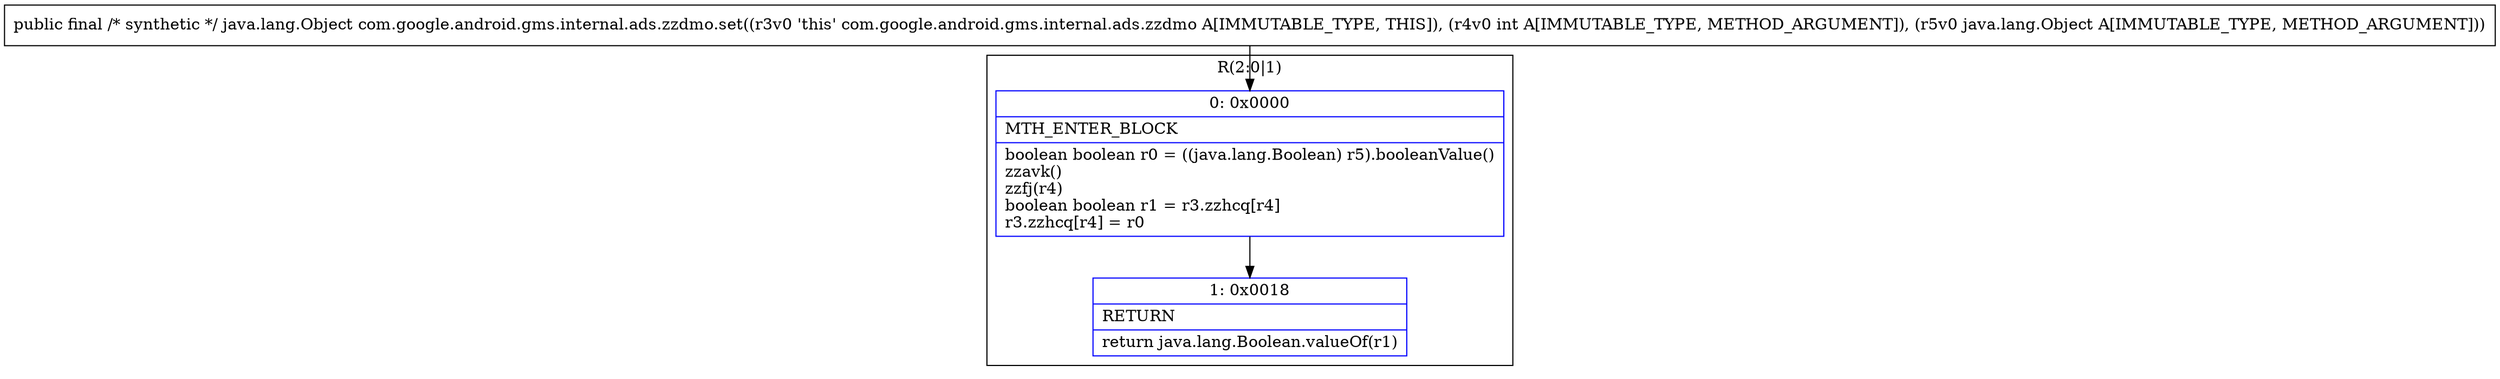 digraph "CFG forcom.google.android.gms.internal.ads.zzdmo.set(ILjava\/lang\/Object;)Ljava\/lang\/Object;" {
subgraph cluster_Region_23828580 {
label = "R(2:0|1)";
node [shape=record,color=blue];
Node_0 [shape=record,label="{0\:\ 0x0000|MTH_ENTER_BLOCK\l|boolean boolean r0 = ((java.lang.Boolean) r5).booleanValue()\lzzavk()\lzzfj(r4)\lboolean boolean r1 = r3.zzhcq[r4]\lr3.zzhcq[r4] = r0\l}"];
Node_1 [shape=record,label="{1\:\ 0x0018|RETURN\l|return java.lang.Boolean.valueOf(r1)\l}"];
}
MethodNode[shape=record,label="{public final \/* synthetic *\/ java.lang.Object com.google.android.gms.internal.ads.zzdmo.set((r3v0 'this' com.google.android.gms.internal.ads.zzdmo A[IMMUTABLE_TYPE, THIS]), (r4v0 int A[IMMUTABLE_TYPE, METHOD_ARGUMENT]), (r5v0 java.lang.Object A[IMMUTABLE_TYPE, METHOD_ARGUMENT])) }"];
MethodNode -> Node_0;
Node_0 -> Node_1;
}

